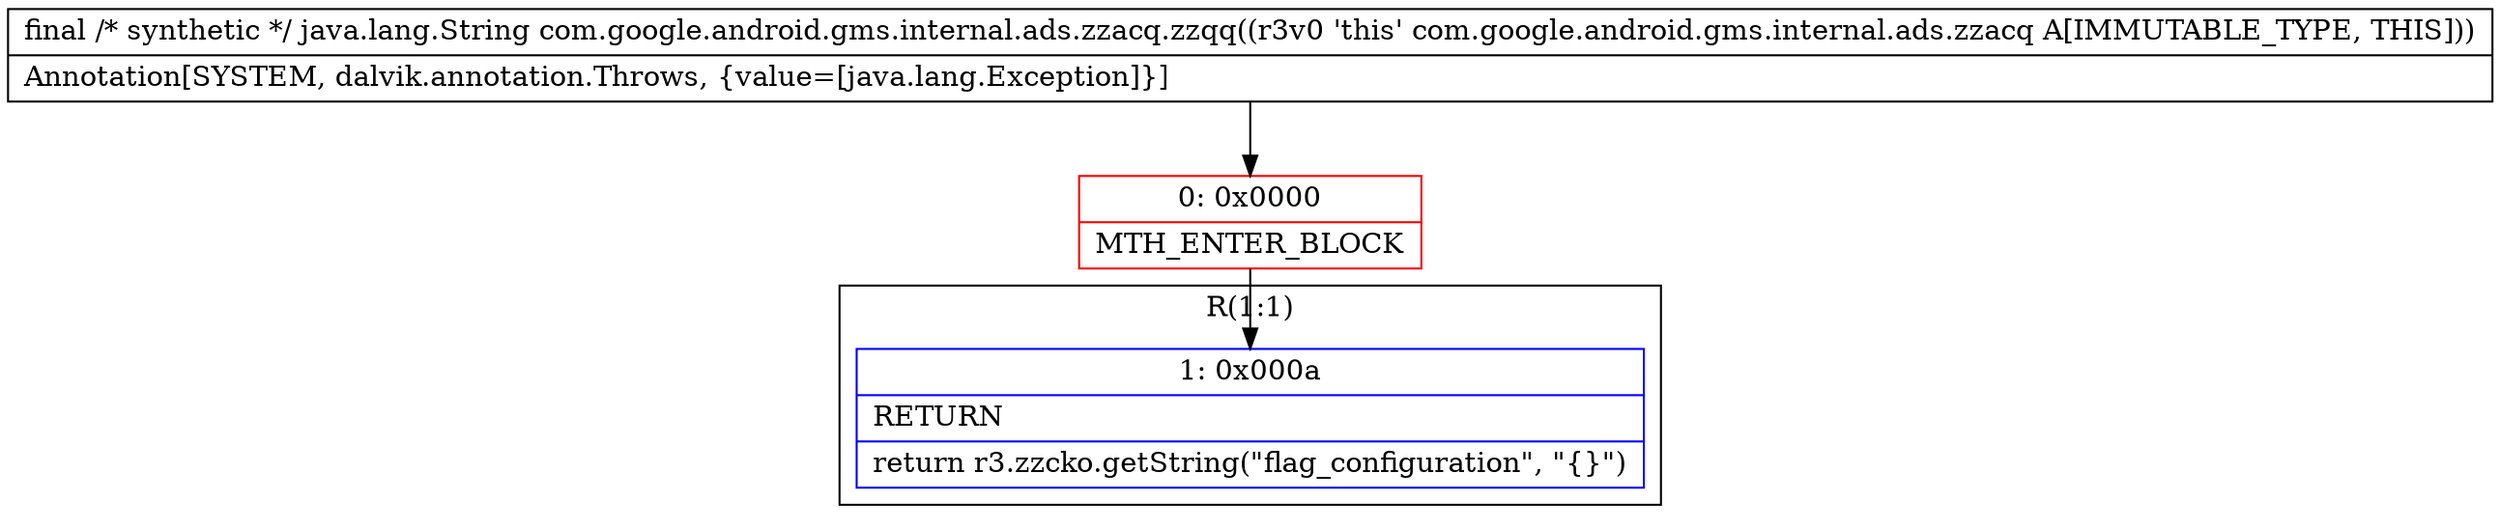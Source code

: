 digraph "CFG forcom.google.android.gms.internal.ads.zzacq.zzqq()Ljava\/lang\/String;" {
subgraph cluster_Region_1460918640 {
label = "R(1:1)";
node [shape=record,color=blue];
Node_1 [shape=record,label="{1\:\ 0x000a|RETURN\l|return r3.zzcko.getString(\"flag_configuration\", \"\{\}\")\l}"];
}
Node_0 [shape=record,color=red,label="{0\:\ 0x0000|MTH_ENTER_BLOCK\l}"];
MethodNode[shape=record,label="{final \/* synthetic *\/ java.lang.String com.google.android.gms.internal.ads.zzacq.zzqq((r3v0 'this' com.google.android.gms.internal.ads.zzacq A[IMMUTABLE_TYPE, THIS]))  | Annotation[SYSTEM, dalvik.annotation.Throws, \{value=[java.lang.Exception]\}]\l}"];
MethodNode -> Node_0;
Node_0 -> Node_1;
}

